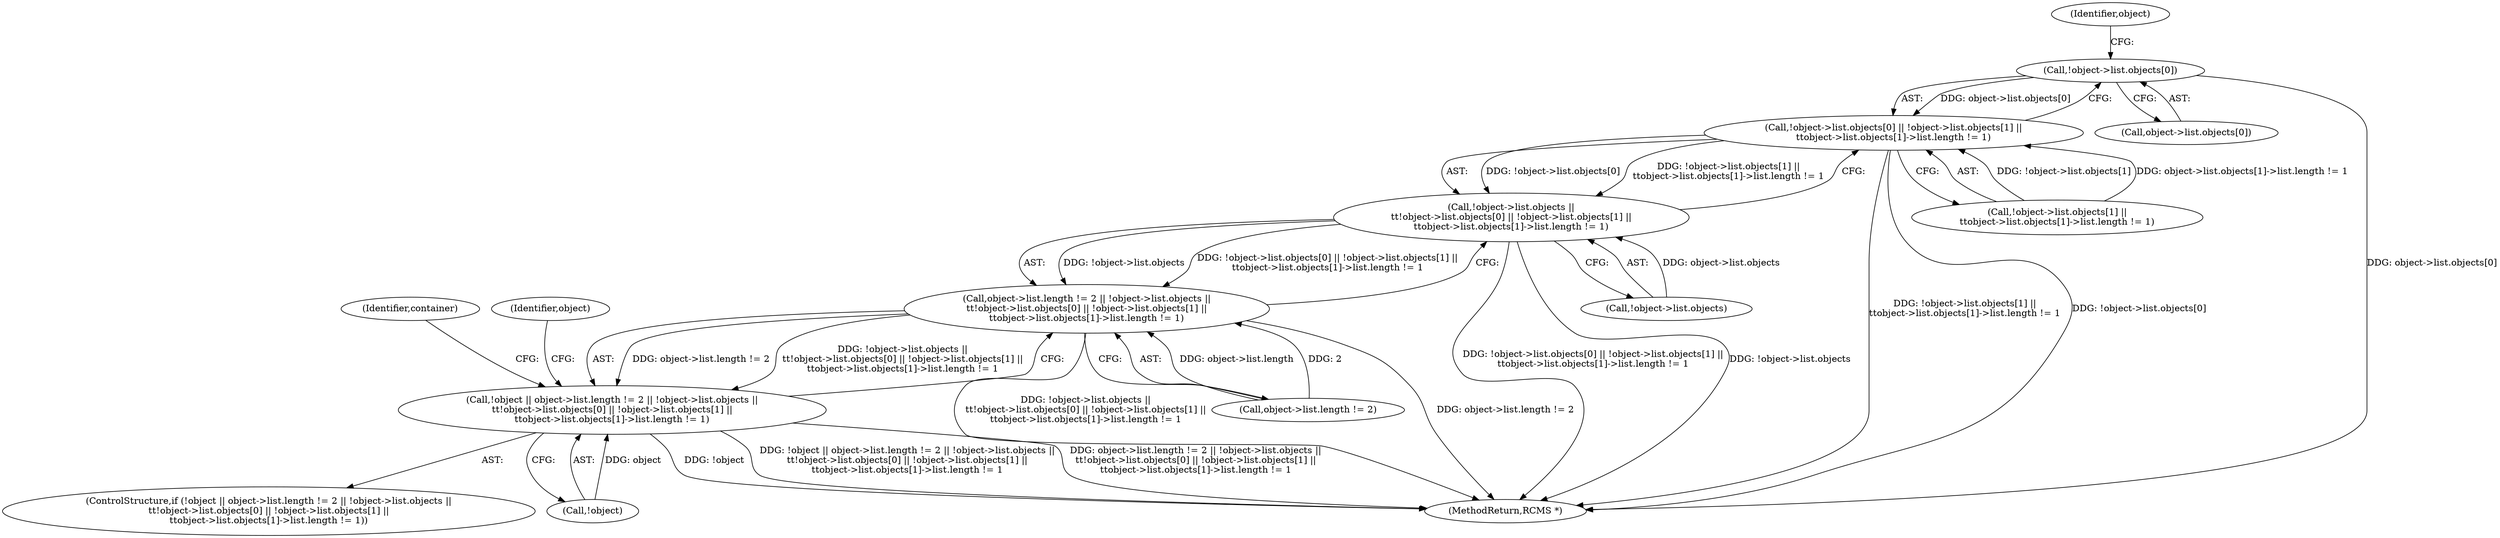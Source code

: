 digraph "0_radare2_7ab66cca5bbdf6cb2d69339ef4f513d95e532dbf@array" {
"1000150" [label="(Call,!object->list.objects[0])"];
"1000149" [label="(Call,!object->list.objects[0] || !object->list.objects[1] ||\n\t\tobject->list.objects[1]->list.length != 1)"];
"1000142" [label="(Call,!object->list.objects ||\n\t\t!object->list.objects[0] || !object->list.objects[1] ||\n\t\tobject->list.objects[1]->list.length != 1)"];
"1000134" [label="(Call,object->list.length != 2 || !object->list.objects ||\n\t\t!object->list.objects[0] || !object->list.objects[1] ||\n\t\tobject->list.objects[1]->list.length != 1)"];
"1000131" [label="(Call,!object || object->list.length != 2 || !object->list.objects ||\n\t\t!object->list.objects[0] || !object->list.objects[1] ||\n\t\tobject->list.objects[1]->list.length != 1)"];
"1000130" [label="(ControlStructure,if (!object || object->list.length != 2 || !object->list.objects ||\n\t\t!object->list.objects[0] || !object->list.objects[1] ||\n\t\tobject->list.objects[1]->list.length != 1))"];
"1000150" [label="(Call,!object->list.objects[0])"];
"1000131" [label="(Call,!object || object->list.length != 2 || !object->list.objects ||\n\t\t!object->list.objects[0] || !object->list.objects[1] ||\n\t\tobject->list.objects[1]->list.length != 1)"];
"1000132" [label="(Call,!object)"];
"1000149" [label="(Call,!object->list.objects[0] || !object->list.objects[1] ||\n\t\tobject->list.objects[1]->list.length != 1)"];
"1000151" [label="(Call,object->list.objects[0])"];
"1000135" [label="(Call,object->list.length != 2)"];
"1000163" [label="(Identifier,object)"];
"1000142" [label="(Call,!object->list.objects ||\n\t\t!object->list.objects[0] || !object->list.objects[1] ||\n\t\tobject->list.objects[1]->list.length != 1)"];
"1000232" [label="(MethodReturn,RCMS *)"];
"1000143" [label="(Call,!object->list.objects)"];
"1000158" [label="(Call,!object->list.objects[1] ||\n\t\tobject->list.objects[1]->list.length != 1)"];
"1000189" [label="(Identifier,container)"];
"1000134" [label="(Call,object->list.length != 2 || !object->list.objects ||\n\t\t!object->list.objects[0] || !object->list.objects[1] ||\n\t\tobject->list.objects[1]->list.length != 1)"];
"1000182" [label="(Identifier,object)"];
"1000150" -> "1000149"  [label="AST: "];
"1000150" -> "1000151"  [label="CFG: "];
"1000151" -> "1000150"  [label="AST: "];
"1000163" -> "1000150"  [label="CFG: "];
"1000149" -> "1000150"  [label="CFG: "];
"1000150" -> "1000232"  [label="DDG: object->list.objects[0]"];
"1000150" -> "1000149"  [label="DDG: object->list.objects[0]"];
"1000149" -> "1000142"  [label="AST: "];
"1000149" -> "1000158"  [label="CFG: "];
"1000158" -> "1000149"  [label="AST: "];
"1000142" -> "1000149"  [label="CFG: "];
"1000149" -> "1000232"  [label="DDG: !object->list.objects[1] ||\n\t\tobject->list.objects[1]->list.length != 1"];
"1000149" -> "1000232"  [label="DDG: !object->list.objects[0]"];
"1000149" -> "1000142"  [label="DDG: !object->list.objects[0]"];
"1000149" -> "1000142"  [label="DDG: !object->list.objects[1] ||\n\t\tobject->list.objects[1]->list.length != 1"];
"1000158" -> "1000149"  [label="DDG: !object->list.objects[1]"];
"1000158" -> "1000149"  [label="DDG: object->list.objects[1]->list.length != 1"];
"1000142" -> "1000134"  [label="AST: "];
"1000142" -> "1000143"  [label="CFG: "];
"1000143" -> "1000142"  [label="AST: "];
"1000134" -> "1000142"  [label="CFG: "];
"1000142" -> "1000232"  [label="DDG: !object->list.objects[0] || !object->list.objects[1] ||\n\t\tobject->list.objects[1]->list.length != 1"];
"1000142" -> "1000232"  [label="DDG: !object->list.objects"];
"1000142" -> "1000134"  [label="DDG: !object->list.objects"];
"1000142" -> "1000134"  [label="DDG: !object->list.objects[0] || !object->list.objects[1] ||\n\t\tobject->list.objects[1]->list.length != 1"];
"1000143" -> "1000142"  [label="DDG: object->list.objects"];
"1000134" -> "1000131"  [label="AST: "];
"1000134" -> "1000135"  [label="CFG: "];
"1000135" -> "1000134"  [label="AST: "];
"1000131" -> "1000134"  [label="CFG: "];
"1000134" -> "1000232"  [label="DDG: !object->list.objects ||\n\t\t!object->list.objects[0] || !object->list.objects[1] ||\n\t\tobject->list.objects[1]->list.length != 1"];
"1000134" -> "1000232"  [label="DDG: object->list.length != 2"];
"1000134" -> "1000131"  [label="DDG: object->list.length != 2"];
"1000134" -> "1000131"  [label="DDG: !object->list.objects ||\n\t\t!object->list.objects[0] || !object->list.objects[1] ||\n\t\tobject->list.objects[1]->list.length != 1"];
"1000135" -> "1000134"  [label="DDG: object->list.length"];
"1000135" -> "1000134"  [label="DDG: 2"];
"1000131" -> "1000130"  [label="AST: "];
"1000131" -> "1000132"  [label="CFG: "];
"1000132" -> "1000131"  [label="AST: "];
"1000182" -> "1000131"  [label="CFG: "];
"1000189" -> "1000131"  [label="CFG: "];
"1000131" -> "1000232"  [label="DDG: !object"];
"1000131" -> "1000232"  [label="DDG: !object || object->list.length != 2 || !object->list.objects ||\n\t\t!object->list.objects[0] || !object->list.objects[1] ||\n\t\tobject->list.objects[1]->list.length != 1"];
"1000131" -> "1000232"  [label="DDG: object->list.length != 2 || !object->list.objects ||\n\t\t!object->list.objects[0] || !object->list.objects[1] ||\n\t\tobject->list.objects[1]->list.length != 1"];
"1000132" -> "1000131"  [label="DDG: object"];
}
